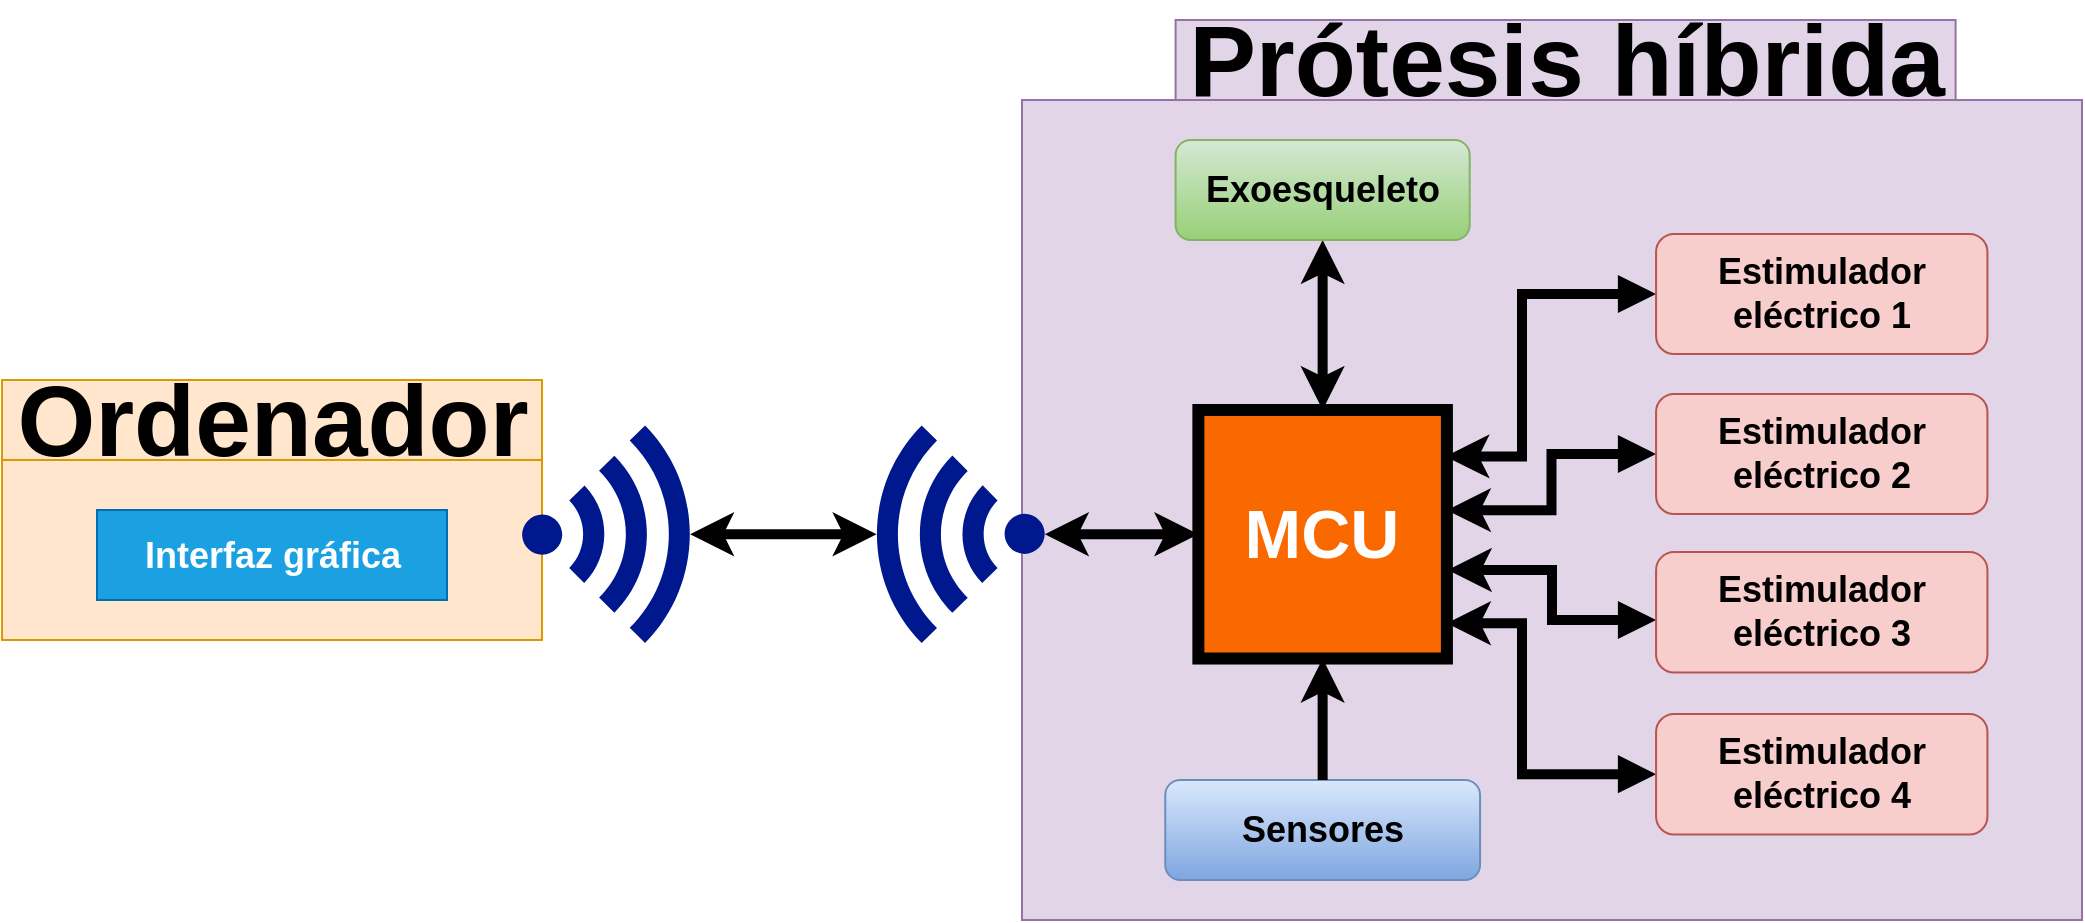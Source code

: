 <mxfile version="13.9.8" type="device"><diagram id="SWzM4MclN3a65tw4QqQN" name="Page-1"><mxGraphModel dx="1422" dy="737" grid="1" gridSize="10" guides="1" tooltips="1" connect="1" arrows="1" fold="1" page="1" pageScale="1" pageWidth="827" pageHeight="1169" math="0" shadow="0"><root><mxCell id="0"/><mxCell id="1" parent="0"/><mxCell id="QLCnbgiSAJ0J4xt6F2rf-10" value="" style="rounded=0;whiteSpace=wrap;html=1;fillColor=#e1d5e7;strokeColor=#9673a6;" parent="1" vertex="1"><mxGeometry x="530" y="180" width="530" height="410" as="geometry"/></mxCell><mxCell id="uyb2L5_jQihTOKObQPzO-1" value="&lt;font style=&quot;font-size: 34px&quot;&gt;MCU&lt;/font&gt;" style="whiteSpace=wrap;html=1;aspect=fixed;fontSize=22;fontStyle=1;fillColor=#fa6800;fontColor=#ffffff;strokeWidth=6;" parent="1" vertex="1"><mxGeometry x="618.192" y="335" width="124.259" height="124.259" as="geometry"/></mxCell><mxCell id="uyb2L5_jQihTOKObQPzO-8" value="" style="edgeStyle=orthogonalEdgeStyle;rounded=0;orthogonalLoop=1;jettySize=auto;html=1;entryX=0.5;entryY=0;entryDx=0;entryDy=0;fontSize=16;fontStyle=1;labelBackgroundColor=#FFFF00;strokeWidth=5;startArrow=classic;startFill=1;" parent="1" source="uyb2L5_jQihTOKObQPzO-7" target="uyb2L5_jQihTOKObQPzO-1" edge="1"><mxGeometry x="350" y="110" as="geometry"/></mxCell><mxCell id="uyb2L5_jQihTOKObQPzO-7" value="&lt;span style=&quot;font-size: 18px&quot;&gt;&lt;b&gt;Exoesqueleto&lt;/b&gt;&lt;/span&gt;" style="rounded=1;whiteSpace=wrap;html=1;fontSize=14;fillColor=#d5e8d4;strokeColor=#82b366;gradientColor=#97d077;" parent="1" vertex="1"><mxGeometry x="606.8" y="200" width="147.04" height="50" as="geometry"/></mxCell><mxCell id="uyb2L5_jQihTOKObQPzO-9" value="&lt;span style=&quot;font-size: 18px&quot;&gt;&lt;b&gt;Sensores&lt;/b&gt;&lt;/span&gt;" style="rounded=1;whiteSpace=wrap;html=1;fontSize=14;fillColor=#dae8fc;strokeColor=#6c8ebf;gradientColor=#7ea6e0;" parent="1" vertex="1"><mxGeometry x="601.63" y="520" width="157.39" height="50" as="geometry"/></mxCell><mxCell id="uyb2L5_jQihTOKObQPzO-14" style="edgeStyle=orthogonalEdgeStyle;rounded=0;orthogonalLoop=1;jettySize=auto;html=1;entryX=0.994;entryY=0.187;entryDx=0;entryDy=0;fontSize=14;startArrow=block;startFill=1;strokeWidth=5;entryPerimeter=0;" parent="1" source="uyb2L5_jQihTOKObQPzO-10" target="uyb2L5_jQihTOKObQPzO-1" edge="1"><mxGeometry x="350" y="110" as="geometry"><Array as="points"><mxPoint x="780" y="277"/><mxPoint x="780" y="358"/></Array></mxGeometry></mxCell><mxCell id="uyb2L5_jQihTOKObQPzO-10" value="Estimulador eléctrico 1" style="rounded=1;whiteSpace=wrap;html=1;fontSize=18;fontStyle=1;fillColor=#f8cecc;strokeColor=#b85450;" parent="1" vertex="1"><mxGeometry x="847.035" y="247.01" width="165.678" height="60" as="geometry"/></mxCell><mxCell id="uyb2L5_jQihTOKObQPzO-15" style="edgeStyle=orthogonalEdgeStyle;rounded=0;orthogonalLoop=1;jettySize=auto;html=1;entryX=1;entryY=0.403;entryDx=0;entryDy=0;fontSize=14;startArrow=block;startFill=1;strokeWidth=5;entryPerimeter=0;" parent="1" source="uyb2L5_jQihTOKObQPzO-11" target="uyb2L5_jQihTOKObQPzO-1" edge="1"><mxGeometry x="350" y="110" as="geometry"/></mxCell><mxCell id="uyb2L5_jQihTOKObQPzO-11" value="Estimulador eléctrico 2" style="rounded=1;whiteSpace=wrap;html=1;fontSize=18;fontStyle=1;fillColor=#f8cecc;strokeColor=#b85450;" parent="1" vertex="1"><mxGeometry x="847.035" y="327.01" width="165.678" height="60" as="geometry"/></mxCell><mxCell id="uyb2L5_jQihTOKObQPzO-16" style="edgeStyle=orthogonalEdgeStyle;rounded=0;orthogonalLoop=1;jettySize=auto;html=1;fontSize=14;startArrow=block;startFill=1;strokeWidth=5;entryX=1.004;entryY=0.641;entryDx=0;entryDy=0;entryPerimeter=0;" parent="1" source="uyb2L5_jQihTOKObQPzO-12" target="uyb2L5_jQihTOKObQPzO-1" edge="1"><mxGeometry x="350" y="110" as="geometry"><mxPoint x="770" y="410" as="targetPoint"/><Array as="points"><mxPoint x="795" y="440"/><mxPoint x="795" y="415"/><mxPoint x="743" y="415"/></Array></mxGeometry></mxCell><mxCell id="uyb2L5_jQihTOKObQPzO-12" value="Estimulador eléctrico 3" style="rounded=1;whiteSpace=wrap;html=1;fontSize=18;fontStyle=1;fillColor=#f8cecc;strokeColor=#b85450;" parent="1" vertex="1"><mxGeometry x="847.035" y="406.03" width="165.678" height="60.24" as="geometry"/></mxCell><mxCell id="uyb2L5_jQihTOKObQPzO-17" style="edgeStyle=orthogonalEdgeStyle;rounded=0;orthogonalLoop=1;jettySize=auto;html=1;entryX=1;entryY=0.858;entryDx=0;entryDy=0;fontSize=14;startArrow=block;startFill=1;strokeWidth=5;entryPerimeter=0;" parent="1" source="uyb2L5_jQihTOKObQPzO-13" target="uyb2L5_jQihTOKObQPzO-1" edge="1"><mxGeometry x="350" y="110" as="geometry"><Array as="points"><mxPoint x="780" y="517"/><mxPoint x="780" y="442"/></Array></mxGeometry></mxCell><mxCell id="uyb2L5_jQihTOKObQPzO-13" value="Estimulador eléctrico 4" style="rounded=1;whiteSpace=wrap;html=1;fontSize=18;fontStyle=1;fillColor=#f8cecc;strokeColor=#b85450;" parent="1" vertex="1"><mxGeometry x="847.035" y="487.01" width="165.678" height="60.24" as="geometry"/></mxCell><mxCell id="TsXdg7mIYchMXs0Xtp_f-2" value="" style="edgeStyle=orthogonalEdgeStyle;rounded=0;orthogonalLoop=1;jettySize=auto;html=1;entryX=0.5;entryY=1;entryDx=0;entryDy=0;fontSize=16;startArrow=none;startFill=0;labelBackgroundColor=#FFFF00;fontStyle=1;exitX=0.5;exitY=0;exitDx=0;exitDy=0;strokeWidth=5;" parent="1" source="uyb2L5_jQihTOKObQPzO-9" target="uyb2L5_jQihTOKObQPzO-1" edge="1"><mxGeometry x="350" y="110" as="geometry"><mxPoint x="515.678" y="420" as="sourcePoint"/><mxPoint x="626.476" y="420" as="targetPoint"/></mxGeometry></mxCell><mxCell id="QLCnbgiSAJ0J4xt6F2rf-13" value="&lt;b&gt;&lt;font style=&quot;font-size: 50px&quot;&gt;Prótesis híbrida&lt;/font&gt;&lt;/b&gt;" style="text;html=1;align=center;verticalAlign=middle;resizable=0;points=[];autosize=1;fontSize=20;fillColor=#e1d5e7;strokeColor=#9673a6;" parent="1" vertex="1"><mxGeometry x="606.797" y="140" width="390" height="40" as="geometry"/></mxCell><mxCell id="uyb2L5_jQihTOKObQPzO-6" value="" style="aspect=fixed;pointerEvents=1;shadow=0;dashed=0;html=1;strokeColor=none;labelPosition=center;verticalLabelPosition=bottom;verticalAlign=top;align=center;fillColor=#00188D;shape=mxgraph.mscae.enterprise.wireless_connection;fontSize=14;rotation=-180;" parent="1" vertex="1"><mxGeometry x="450.0" y="342.72" width="91.42" height="108.82" as="geometry"/></mxCell><mxCell id="8RJEmfFYtTXK9tfQ5Uw--4" value="" style="group" vertex="1" connectable="0" parent="1"><mxGeometry x="20" y="300" width="351.35" height="180" as="geometry"/></mxCell><mxCell id="QLCnbgiSAJ0J4xt6F2rf-15" value="" style="group" parent="8RJEmfFYtTXK9tfQ5Uw--4" vertex="1" connectable="0"><mxGeometry y="20" width="282.95" height="180" as="geometry"/></mxCell><mxCell id="QLCnbgiSAJ0J4xt6F2rf-11" value="" style="rounded=0;whiteSpace=wrap;html=1;fillColor=#ffe6cc;strokeColor=#d79b00;" parent="QLCnbgiSAJ0J4xt6F2rf-15" vertex="1"><mxGeometry y="40" width="270" height="90" as="geometry"/></mxCell><mxCell id="uyb2L5_jQihTOKObQPzO-2" value="&lt;font style=&quot;font-size: 18px&quot;&gt;&lt;b&gt;Interfaz gráfica&lt;/b&gt;&lt;/font&gt;" style="rounded=0;whiteSpace=wrap;html=1;fontSize=14;fillColor=#1ba1e2;strokeColor=#006EAF;fontColor=#ffffff;" parent="QLCnbgiSAJ0J4xt6F2rf-15" vertex="1"><mxGeometry x="47.5" y="65" width="175" height="45" as="geometry"/></mxCell><mxCell id="QLCnbgiSAJ0J4xt6F2rf-14" value="&lt;font style=&quot;font-size: 50px&quot;&gt;&lt;b&gt;Ordenador&lt;/b&gt;&lt;/font&gt;" style="text;html=1;align=center;verticalAlign=middle;resizable=0;points=[];autosize=1;fontSize=20;fillColor=#ffe6cc;strokeColor=#d79b00;" parent="QLCnbgiSAJ0J4xt6F2rf-15" vertex="1"><mxGeometry width="270" height="40" as="geometry"/></mxCell><mxCell id="uyb2L5_jQihTOKObQPzO-5" value="" style="aspect=fixed;pointerEvents=1;shadow=0;dashed=0;html=1;strokeColor=none;labelPosition=center;verticalLabelPosition=bottom;verticalAlign=top;align=center;fillColor=#00188D;shape=mxgraph.mscae.enterprise.wireless_connection;fontSize=14;" parent="8RJEmfFYtTXK9tfQ5Uw--4" vertex="1"><mxGeometry x="260" y="42.72" width="91.35" height="108.75" as="geometry"/></mxCell><mxCell id="8RJEmfFYtTXK9tfQ5Uw--7" value="" style="edgeStyle=orthogonalEdgeStyle;rounded=0;orthogonalLoop=1;jettySize=auto;html=1;entryX=0;entryY=0.5;entryDx=0;entryDy=0;fontSize=16;fontStyle=1;labelBackgroundColor=#FFFF00;strokeWidth=5;startArrow=classic;startFill=1;exitX=0;exitY=0.5;exitDx=0;exitDy=0;entryPerimeter=0;" edge="1" parent="1" source="uyb2L5_jQihTOKObQPzO-1" target="uyb2L5_jQihTOKObQPzO-6"><mxGeometry x="51.68" y="170" as="geometry"><mxPoint x="455.894" y="410.0" as="sourcePoint"/><mxPoint x="374.042" y="410.035" as="targetPoint"/></mxGeometry></mxCell><mxCell id="8RJEmfFYtTXK9tfQ5Uw--8" value="" style="edgeStyle=orthogonalEdgeStyle;rounded=0;orthogonalLoop=1;jettySize=auto;html=1;entryX=0.92;entryY=0.5;entryDx=0;entryDy=0;fontSize=16;fontStyle=1;labelBackgroundColor=#FFFF00;strokeWidth=5;startArrow=classic;startFill=1;exitX=0.92;exitY=0.5;exitDx=0;exitDy=0;entryPerimeter=0;exitPerimeter=0;" edge="1" parent="1" source="uyb2L5_jQihTOKObQPzO-6" target="uyb2L5_jQihTOKObQPzO-5"><mxGeometry x="61.68" y="180" as="geometry"><mxPoint x="628.192" y="407.129" as="sourcePoint"/><mxPoint x="551.42" y="407.13" as="targetPoint"/></mxGeometry></mxCell></root></mxGraphModel></diagram></mxfile>